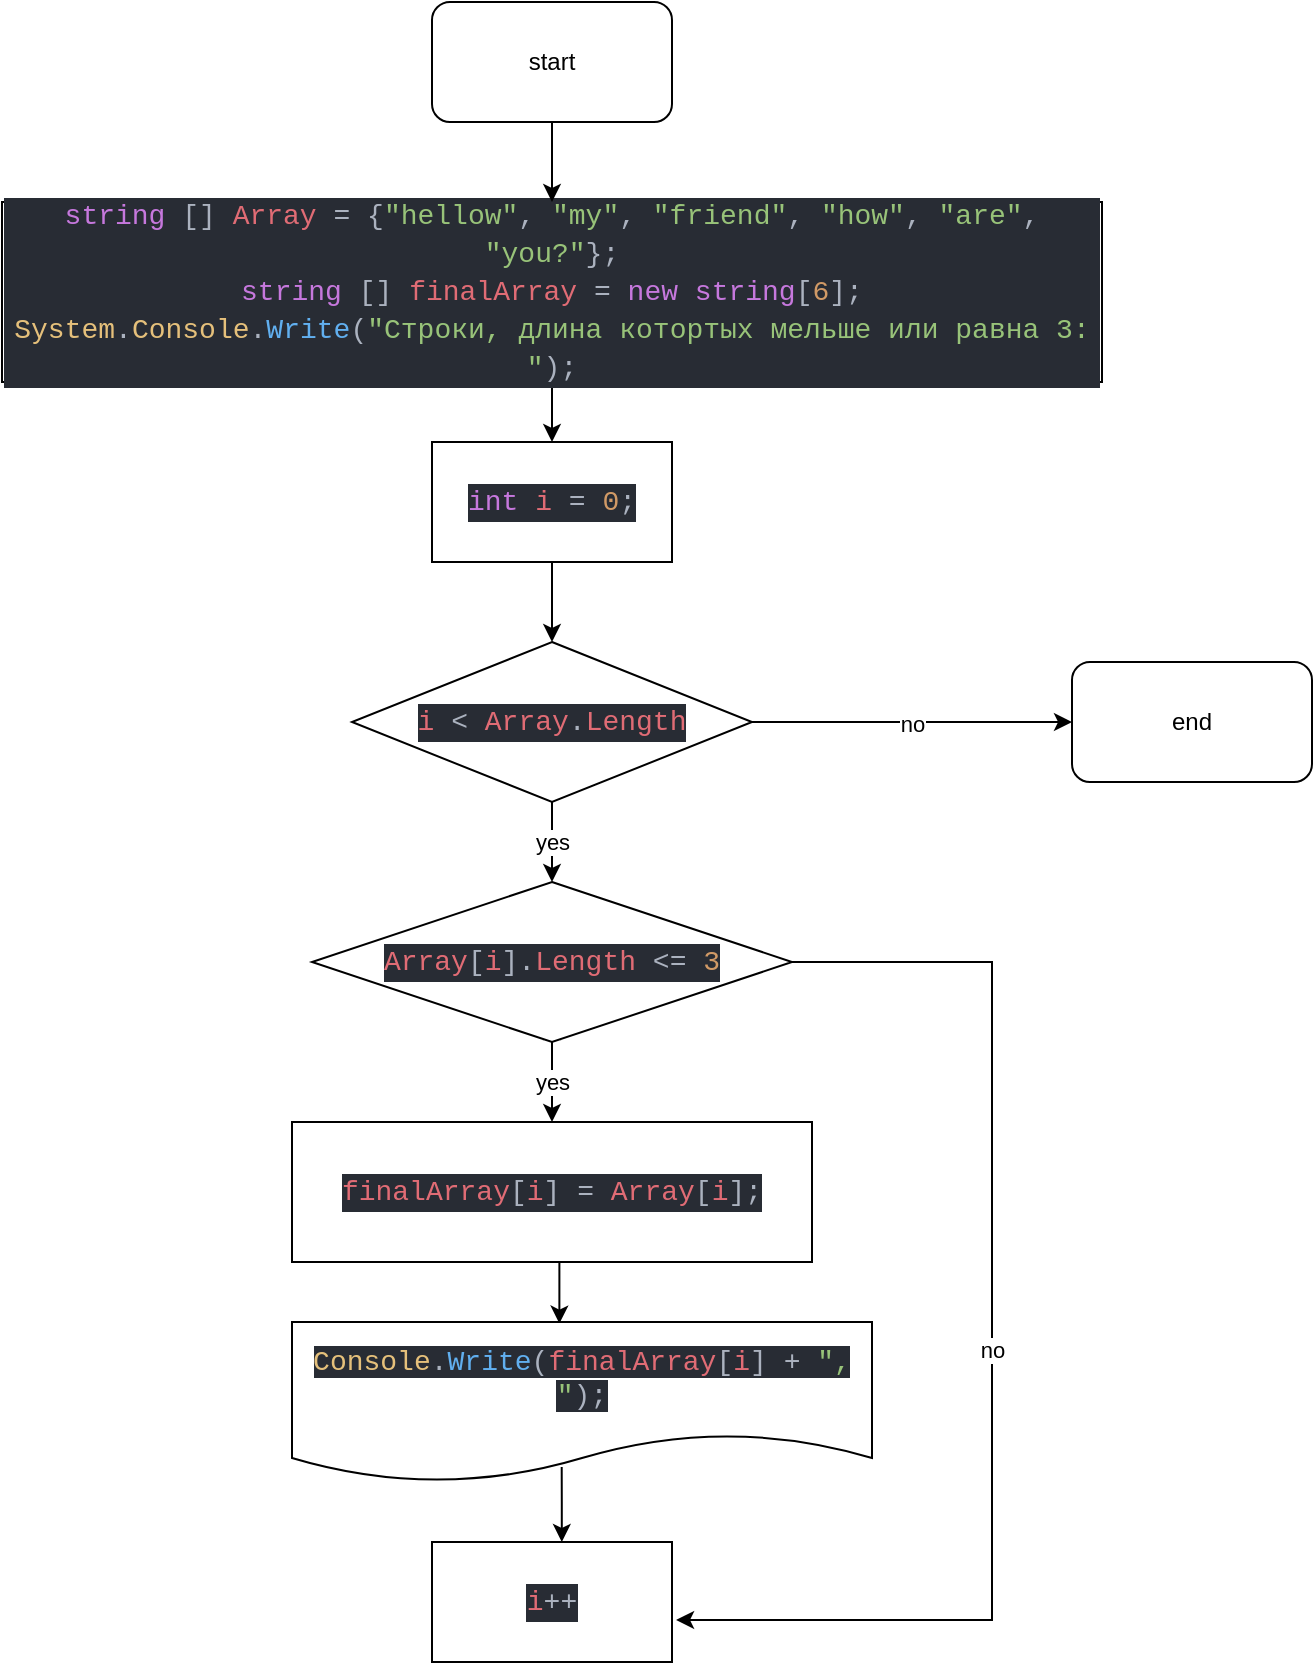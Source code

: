 <mxfile version="20.5.3" type="device"><diagram id="80hGolkykTT7kZL_MsOV" name="Страница 1"><mxGraphModel dx="1304" dy="1781" grid="1" gridSize="10" guides="1" tooltips="1" connect="1" arrows="1" fold="1" page="1" pageScale="1" pageWidth="827" pageHeight="1169" math="0" shadow="0"><root><mxCell id="0"/><mxCell id="1" parent="0"/><mxCell id="sLGwRDbJaZJ2He6CXbsk-4" style="edgeStyle=orthogonalEdgeStyle;rounded=0;orthogonalLoop=1;jettySize=auto;html=1;exitX=0.5;exitY=1;exitDx=0;exitDy=0;" edge="1" parent="1" source="sLGwRDbJaZJ2He6CXbsk-1"><mxGeometry relative="1" as="geometry"><mxPoint x="370" y="130" as="targetPoint"/></mxGeometry></mxCell><mxCell id="sLGwRDbJaZJ2He6CXbsk-1" value="&lt;div style=&quot;color: rgb(171, 178, 191); background-color: rgb(40, 44, 52); font-family: Consolas, &amp;quot;Courier New&amp;quot;, monospace; font-size: 14px; line-height: 19px;&quot;&gt;&lt;div style=&quot;line-height: 19px;&quot;&gt;&lt;div style=&quot;line-height: 19px;&quot;&gt;&lt;div&gt;&lt;span style=&quot;color: #c678dd;&quot;&gt;string&lt;/span&gt; [] &lt;span style=&quot;color: #e06c75;&quot;&gt;Array&lt;/span&gt; = {&lt;span style=&quot;color: #98c379;&quot;&gt;&quot;hellow&quot;&lt;/span&gt;, &lt;span style=&quot;color: #98c379;&quot;&gt;&quot;my&quot;&lt;/span&gt;, &lt;span style=&quot;color: #98c379;&quot;&gt;&quot;friend&quot;&lt;/span&gt;, &lt;span style=&quot;color: #98c379;&quot;&gt;&quot;how&quot;&lt;/span&gt;, &lt;span style=&quot;color: #98c379;&quot;&gt;&quot;are&quot;&lt;/span&gt;, &lt;span style=&quot;color: #98c379;&quot;&gt;&quot;you?&quot;&lt;/span&gt;};&lt;/div&gt;&lt;div&gt;&lt;span style=&quot;color: #c678dd;&quot;&gt;string&lt;/span&gt; [] &lt;span style=&quot;color: #e06c75;&quot;&gt;finalArray&lt;/span&gt; = &lt;span style=&quot;color: #c678dd;&quot;&gt;new&lt;/span&gt; &lt;span style=&quot;color: #c678dd;&quot;&gt;string&lt;/span&gt;[&lt;span style=&quot;color: #d19a66;&quot;&gt;6&lt;/span&gt;];&lt;/div&gt;&lt;div&gt;&lt;span style=&quot;color: #e5c07b;&quot;&gt;System&lt;/span&gt;.&lt;span style=&quot;color: #e5c07b;&quot;&gt;Console&lt;/span&gt;.&lt;span style=&quot;color: #61afef;&quot;&gt;Write&lt;/span&gt;(&lt;span style=&quot;color: #98c379;&quot;&gt;&quot;Строки, длина котортых мельше или равна 3: &quot;&lt;/span&gt;);&lt;/div&gt;&lt;/div&gt;&lt;/div&gt;&lt;/div&gt;" style="rounded=0;whiteSpace=wrap;html=1;" vertex="1" parent="1"><mxGeometry x="95" y="10" width="550" height="90" as="geometry"/></mxCell><mxCell id="sLGwRDbJaZJ2He6CXbsk-9" value="yes" style="edgeStyle=orthogonalEdgeStyle;rounded=0;orthogonalLoop=1;jettySize=auto;html=1;exitX=0.5;exitY=1;exitDx=0;exitDy=0;entryX=0.5;entryY=0;entryDx=0;entryDy=0;" edge="1" parent="1" source="sLGwRDbJaZJ2He6CXbsk-5" target="sLGwRDbJaZJ2He6CXbsk-8"><mxGeometry relative="1" as="geometry"/></mxCell><mxCell id="sLGwRDbJaZJ2He6CXbsk-21" value="no" style="edgeStyle=orthogonalEdgeStyle;rounded=0;orthogonalLoop=1;jettySize=auto;html=1;exitX=1;exitY=0.5;exitDx=0;exitDy=0;entryX=0;entryY=0.5;entryDx=0;entryDy=0;" edge="1" parent="1" source="sLGwRDbJaZJ2He6CXbsk-5"><mxGeometry relative="1" as="geometry"><mxPoint x="630" y="270" as="targetPoint"/></mxGeometry></mxCell><mxCell id="sLGwRDbJaZJ2He6CXbsk-5" value="&lt;div style=&quot;color: rgb(171, 178, 191); background-color: rgb(40, 44, 52); font-family: Consolas, &amp;quot;Courier New&amp;quot;, monospace; font-size: 14px; line-height: 19px;&quot;&gt;&lt;span style=&quot;color: #e06c75;&quot;&gt;i&lt;/span&gt; &amp;lt; &lt;span style=&quot;color: #e06c75;&quot;&gt;Array&lt;/span&gt;.&lt;span style=&quot;color: #e06c75;&quot;&gt;Length&lt;/span&gt;&lt;/div&gt;" style="rhombus;whiteSpace=wrap;html=1;" vertex="1" parent="1"><mxGeometry x="270" y="230" width="200" height="80" as="geometry"/></mxCell><mxCell id="sLGwRDbJaZJ2He6CXbsk-7" style="edgeStyle=orthogonalEdgeStyle;rounded=0;orthogonalLoop=1;jettySize=auto;html=1;exitX=0.5;exitY=1;exitDx=0;exitDy=0;entryX=0.5;entryY=0;entryDx=0;entryDy=0;" edge="1" parent="1" source="sLGwRDbJaZJ2He6CXbsk-6" target="sLGwRDbJaZJ2He6CXbsk-5"><mxGeometry relative="1" as="geometry"/></mxCell><mxCell id="sLGwRDbJaZJ2He6CXbsk-6" value="&lt;div style=&quot;color: rgb(171, 178, 191); background-color: rgb(40, 44, 52); font-family: Consolas, &amp;quot;Courier New&amp;quot;, monospace; font-size: 14px; line-height: 19px;&quot;&gt;&lt;div style=&quot;line-height: 19px;&quot;&gt;&lt;span style=&quot;color: #c678dd;&quot;&gt;int&lt;/span&gt; &lt;span style=&quot;color: #e06c75;&quot;&gt;i&lt;/span&gt; = &lt;span style=&quot;color: #d19a66;&quot;&gt;0&lt;/span&gt;;&lt;/div&gt;&lt;/div&gt;" style="rounded=0;whiteSpace=wrap;html=1;" vertex="1" parent="1"><mxGeometry x="310" y="130" width="120" height="60" as="geometry"/></mxCell><mxCell id="sLGwRDbJaZJ2He6CXbsk-11" style="edgeStyle=orthogonalEdgeStyle;rounded=0;orthogonalLoop=1;jettySize=auto;html=1;exitX=0.5;exitY=1;exitDx=0;exitDy=0;" edge="1" parent="1" source="sLGwRDbJaZJ2He6CXbsk-8"><mxGeometry relative="1" as="geometry"><mxPoint x="370" y="420" as="targetPoint"/></mxGeometry></mxCell><mxCell id="sLGwRDbJaZJ2He6CXbsk-15" value="yes" style="edgeStyle=orthogonalEdgeStyle;rounded=0;orthogonalLoop=1;jettySize=auto;html=1;exitX=0.5;exitY=1;exitDx=0;exitDy=0;entryX=0.5;entryY=0;entryDx=0;entryDy=0;" edge="1" parent="1" source="sLGwRDbJaZJ2He6CXbsk-8" target="sLGwRDbJaZJ2He6CXbsk-12"><mxGeometry relative="1" as="geometry"/></mxCell><mxCell id="sLGwRDbJaZJ2He6CXbsk-19" value="no" style="edgeStyle=orthogonalEdgeStyle;rounded=0;orthogonalLoop=1;jettySize=auto;html=1;exitX=1;exitY=0.5;exitDx=0;exitDy=0;entryX=1.017;entryY=0.65;entryDx=0;entryDy=0;entryPerimeter=0;" edge="1" parent="1" source="sLGwRDbJaZJ2He6CXbsk-8" target="sLGwRDbJaZJ2He6CXbsk-16"><mxGeometry relative="1" as="geometry"><mxPoint x="590" y="600" as="targetPoint"/><Array as="points"><mxPoint x="590" y="390"/><mxPoint x="590" y="719"/></Array></mxGeometry></mxCell><mxCell id="sLGwRDbJaZJ2He6CXbsk-8" value="&lt;div style=&quot;color: rgb(171, 178, 191); background-color: rgb(40, 44, 52); font-family: Consolas, &amp;quot;Courier New&amp;quot;, monospace; font-size: 14px; line-height: 19px;&quot;&gt;&lt;span style=&quot;color: #e06c75;&quot;&gt;Array&lt;/span&gt;[&lt;span style=&quot;color: #e06c75;&quot;&gt;i&lt;/span&gt;].&lt;span style=&quot;color: #e06c75;&quot;&gt;Length&lt;/span&gt; &amp;lt;= &lt;span style=&quot;color: #d19a66;&quot;&gt;3&lt;/span&gt;&lt;/div&gt;" style="rhombus;whiteSpace=wrap;html=1;" vertex="1" parent="1"><mxGeometry x="250" y="350" width="240" height="80" as="geometry"/></mxCell><mxCell id="sLGwRDbJaZJ2He6CXbsk-32" style="edgeStyle=orthogonalEdgeStyle;rounded=0;orthogonalLoop=1;jettySize=auto;html=1;exitX=0.5;exitY=1;exitDx=0;exitDy=0;entryX=0.461;entryY=0.01;entryDx=0;entryDy=0;entryPerimeter=0;" edge="1" parent="1" source="sLGwRDbJaZJ2He6CXbsk-12" target="sLGwRDbJaZJ2He6CXbsk-24"><mxGeometry relative="1" as="geometry"/></mxCell><mxCell id="sLGwRDbJaZJ2He6CXbsk-12" value="&lt;div style=&quot;color: rgb(171, 178, 191); background-color: rgb(40, 44, 52); font-family: Consolas, &amp;quot;Courier New&amp;quot;, monospace; font-size: 14px; line-height: 19px;&quot;&gt;&lt;div&gt;&lt;span style=&quot;color: #e06c75;&quot;&gt;finalArray&lt;/span&gt;[&lt;span style=&quot;color: #e06c75;&quot;&gt;i&lt;/span&gt;] = &lt;span style=&quot;color: #e06c75;&quot;&gt;Array&lt;/span&gt;[&lt;span style=&quot;color: #e06c75;&quot;&gt;i&lt;/span&gt;];&lt;/div&gt;&lt;/div&gt;" style="rounded=0;whiteSpace=wrap;html=1;" vertex="1" parent="1"><mxGeometry x="240" y="470" width="260" height="70" as="geometry"/></mxCell><mxCell id="sLGwRDbJaZJ2He6CXbsk-16" value="&lt;div style=&quot;color: rgb(171, 178, 191); background-color: rgb(40, 44, 52); font-family: Consolas, &amp;quot;Courier New&amp;quot;, monospace; font-size: 14px; line-height: 19px;&quot;&gt;&lt;span style=&quot;color: #e06c75;&quot;&gt;i&lt;/span&gt;++&lt;/div&gt;" style="rounded=0;whiteSpace=wrap;html=1;" vertex="1" parent="1"><mxGeometry x="310" y="680" width="120" height="60" as="geometry"/></mxCell><mxCell id="sLGwRDbJaZJ2He6CXbsk-23" style="edgeStyle=orthogonalEdgeStyle;rounded=0;orthogonalLoop=1;jettySize=auto;html=1;exitX=0.5;exitY=1;exitDx=0;exitDy=0;" edge="1" parent="1" source="sLGwRDbJaZJ2He6CXbsk-22" target="sLGwRDbJaZJ2He6CXbsk-1"><mxGeometry relative="1" as="geometry"/></mxCell><mxCell id="sLGwRDbJaZJ2He6CXbsk-22" value="start" style="rounded=1;whiteSpace=wrap;html=1;" vertex="1" parent="1"><mxGeometry x="310" y="-90" width="120" height="60" as="geometry"/></mxCell><mxCell id="sLGwRDbJaZJ2He6CXbsk-33" value="" style="edgeStyle=orthogonalEdgeStyle;rounded=0;orthogonalLoop=1;jettySize=auto;html=1;exitX=0.465;exitY=0.907;exitDx=0;exitDy=0;exitPerimeter=0;" edge="1" parent="1" source="sLGwRDbJaZJ2He6CXbsk-24" target="sLGwRDbJaZJ2He6CXbsk-16"><mxGeometry relative="1" as="geometry"><Array as="points"><mxPoint x="375" y="660"/><mxPoint x="375" y="660"/></Array></mxGeometry></mxCell><mxCell id="sLGwRDbJaZJ2He6CXbsk-24" value="&lt;span style=&quot;font-family: Consolas, &amp;quot;Courier New&amp;quot;, monospace; font-size: 14px; background-color: rgb(40, 44, 52); color: rgb(229, 192, 123);&quot;&gt;Console&lt;/span&gt;&lt;span style=&quot;color: rgb(171, 178, 191); font-family: Consolas, &amp;quot;Courier New&amp;quot;, monospace; font-size: 14px; background-color: rgb(40, 44, 52);&quot;&gt;.&lt;/span&gt;&lt;span style=&quot;font-family: Consolas, &amp;quot;Courier New&amp;quot;, monospace; font-size: 14px; background-color: rgb(40, 44, 52); color: rgb(97, 175, 239);&quot;&gt;Write&lt;/span&gt;&lt;span style=&quot;color: rgb(171, 178, 191); font-family: Consolas, &amp;quot;Courier New&amp;quot;, monospace; font-size: 14px; background-color: rgb(40, 44, 52);&quot;&gt;(&lt;/span&gt;&lt;span style=&quot;font-family: Consolas, &amp;quot;Courier New&amp;quot;, monospace; font-size: 14px; background-color: rgb(40, 44, 52); color: rgb(224, 108, 117);&quot;&gt;finalArray&lt;/span&gt;&lt;span style=&quot;color: rgb(171, 178, 191); font-family: Consolas, &amp;quot;Courier New&amp;quot;, monospace; font-size: 14px; background-color: rgb(40, 44, 52);&quot;&gt;[&lt;/span&gt;&lt;span style=&quot;font-family: Consolas, &amp;quot;Courier New&amp;quot;, monospace; font-size: 14px; background-color: rgb(40, 44, 52); color: rgb(224, 108, 117);&quot;&gt;i&lt;/span&gt;&lt;span style=&quot;color: rgb(171, 178, 191); font-family: Consolas, &amp;quot;Courier New&amp;quot;, monospace; font-size: 14px; background-color: rgb(40, 44, 52);&quot;&gt;] +&amp;nbsp;&lt;/span&gt;&lt;span style=&quot;font-family: Consolas, &amp;quot;Courier New&amp;quot;, monospace; font-size: 14px; background-color: rgb(40, 44, 52); color: rgb(152, 195, 121);&quot;&gt;&quot;, &quot;&lt;/span&gt;&lt;span style=&quot;color: rgb(171, 178, 191); font-family: Consolas, &amp;quot;Courier New&amp;quot;, monospace; font-size: 14px; background-color: rgb(40, 44, 52);&quot;&gt;);&lt;/span&gt;" style="shape=document;whiteSpace=wrap;html=1;boundedLbl=1;" vertex="1" parent="1"><mxGeometry x="240" y="570" width="290" height="80" as="geometry"/></mxCell><mxCell id="sLGwRDbJaZJ2He6CXbsk-25" value="end" style="rounded=1;whiteSpace=wrap;html=1;" vertex="1" parent="1"><mxGeometry x="630" y="240" width="120" height="60" as="geometry"/></mxCell></root></mxGraphModel></diagram></mxfile>